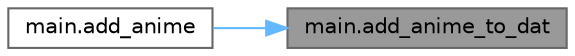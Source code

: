 digraph "main.add_anime_to_dat"
{
 // LATEX_PDF_SIZE
  bgcolor="transparent";
  edge [fontname=Helvetica,fontsize=10,labelfontname=Helvetica,labelfontsize=10];
  node [fontname=Helvetica,fontsize=10,shape=box,height=0.2,width=0.4];
  rankdir="RL";
  Node1 [label="main.add_anime_to_dat",height=0.2,width=0.4,color="gray40", fillcolor="grey60", style="filled", fontcolor="black",tooltip=" "];
  Node1 -> Node2 [dir="back",color="steelblue1",style="solid"];
  Node2 [label="main.add_anime",height=0.2,width=0.4,color="grey40", fillcolor="white", style="filled",URL="$d2/dc1/namespacemain.html#afc0df0754192c3af1a4b56c7d0c0f46c",tooltip=" "];
}
